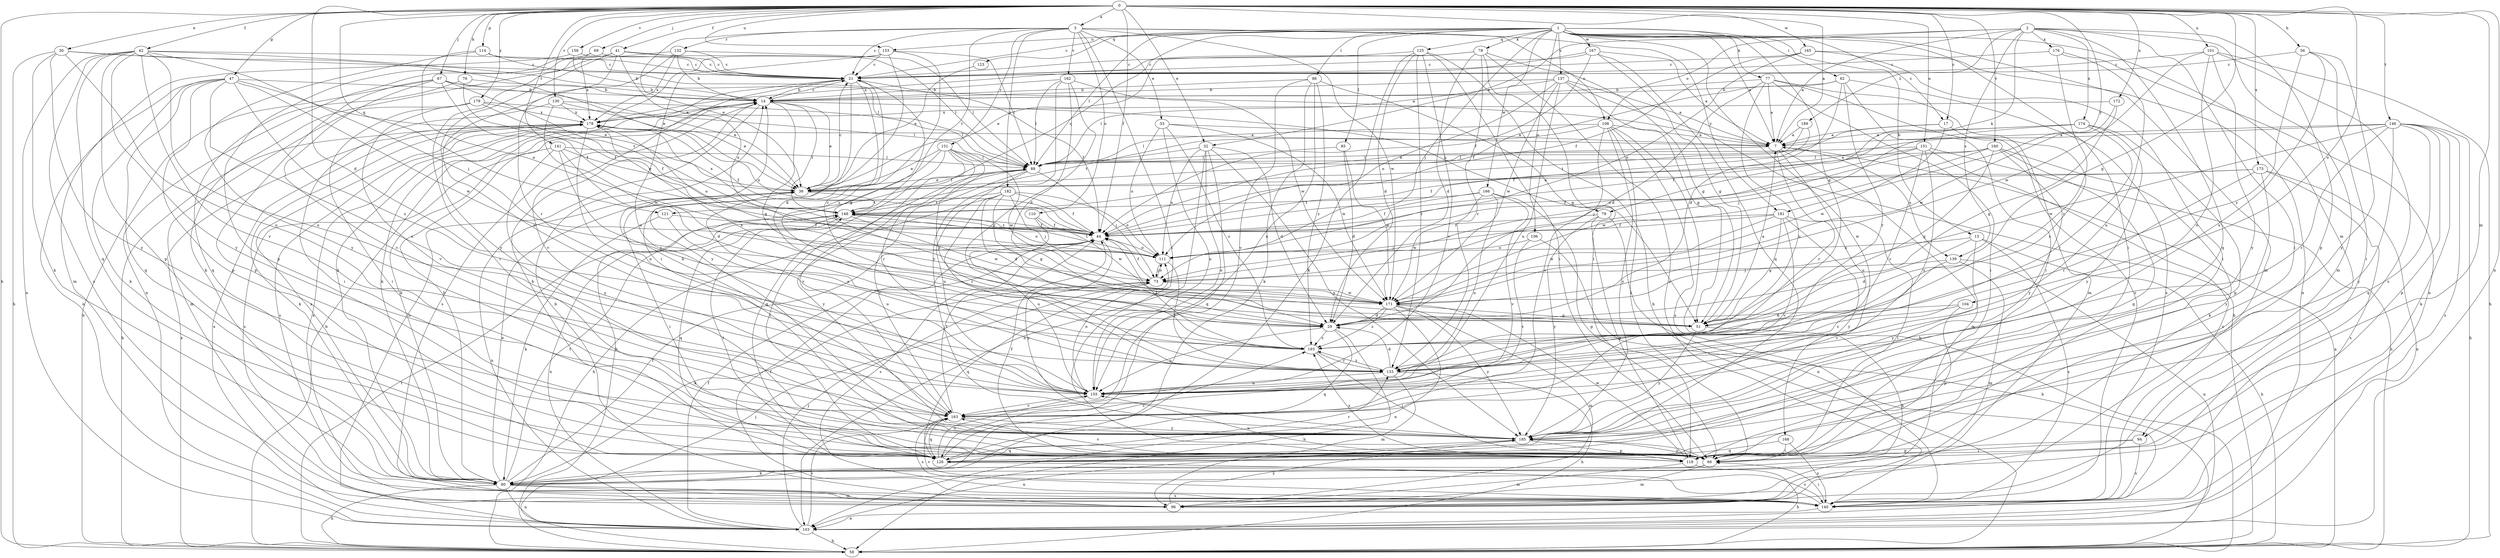 strict digraph  {
0;
1;
2;
3;
7;
13;
14;
17;
21;
29;
30;
32;
33;
36;
41;
42;
44;
47;
51;
56;
58;
62;
66;
67;
69;
73;
76;
77;
78;
79;
80;
85;
86;
88;
94;
96;
101;
103;
104;
106;
108;
110;
111;
114;
118;
121;
123;
125;
126;
130;
131;
132;
133;
137;
139;
140;
141;
146;
148;
151;
153;
155;
158;
160;
162;
163;
165;
166;
167;
168;
171;
172;
173;
174;
176;
178;
179;
181;
182;
185;
189;
193;
0 -> 3  [label=a];
0 -> 7  [label=a];
0 -> 17  [label=c];
0 -> 29  [label=d];
0 -> 30  [label=e];
0 -> 32  [label=e];
0 -> 41  [label=f];
0 -> 42  [label=f];
0 -> 44  [label=f];
0 -> 47  [label=g];
0 -> 51  [label=g];
0 -> 56  [label=h];
0 -> 58  [label=h];
0 -> 67  [label=j];
0 -> 69  [label=j];
0 -> 76  [label=k];
0 -> 94  [label=m];
0 -> 101  [label=n];
0 -> 103  [label=n];
0 -> 104  [label=o];
0 -> 114  [label=p];
0 -> 121  [label=q];
0 -> 130  [label=r];
0 -> 141  [label=t];
0 -> 146  [label=t];
0 -> 151  [label=u];
0 -> 153  [label=u];
0 -> 158  [label=v];
0 -> 160  [label=v];
0 -> 165  [label=w];
0 -> 172  [label=x];
0 -> 173  [label=x];
0 -> 179  [label=y];
0 -> 181  [label=y];
1 -> 7  [label=a];
1 -> 13  [label=b];
1 -> 17  [label=c];
1 -> 21  [label=c];
1 -> 51  [label=g];
1 -> 62  [label=i];
1 -> 66  [label=i];
1 -> 73  [label=j];
1 -> 77  [label=k];
1 -> 78  [label=k];
1 -> 85  [label=l];
1 -> 86  [label=l];
1 -> 88  [label=l];
1 -> 94  [label=m];
1 -> 96  [label=m];
1 -> 106  [label=o];
1 -> 121  [label=q];
1 -> 123  [label=q];
1 -> 125  [label=q];
1 -> 137  [label=s];
1 -> 153  [label=u];
1 -> 166  [label=w];
1 -> 167  [label=w];
1 -> 168  [label=w];
2 -> 7  [label=a];
2 -> 32  [label=e];
2 -> 66  [label=i];
2 -> 79  [label=k];
2 -> 96  [label=m];
2 -> 108  [label=o];
2 -> 118  [label=p];
2 -> 126  [label=q];
2 -> 139  [label=s];
2 -> 174  [label=x];
2 -> 176  [label=x];
2 -> 189  [label=z];
3 -> 21  [label=c];
3 -> 33  [label=e];
3 -> 36  [label=e];
3 -> 66  [label=i];
3 -> 108  [label=o];
3 -> 110  [label=o];
3 -> 131  [label=r];
3 -> 132  [label=r];
3 -> 148  [label=t];
3 -> 162  [label=v];
3 -> 171  [label=w];
3 -> 181  [label=y];
3 -> 182  [label=y];
7 -> 88  [label=l];
7 -> 96  [label=m];
7 -> 133  [label=r];
7 -> 139  [label=s];
7 -> 155  [label=u];
13 -> 29  [label=d];
13 -> 58  [label=h];
13 -> 111  [label=o];
13 -> 140  [label=s];
13 -> 185  [label=y];
14 -> 21  [label=c];
14 -> 36  [label=e];
14 -> 51  [label=g];
14 -> 79  [label=k];
14 -> 80  [label=k];
14 -> 103  [label=n];
14 -> 140  [label=s];
14 -> 148  [label=t];
14 -> 178  [label=x];
17 -> 7  [label=a];
17 -> 36  [label=e];
17 -> 171  [label=w];
17 -> 193  [label=z];
21 -> 14  [label=b];
21 -> 29  [label=d];
21 -> 44  [label=f];
21 -> 51  [label=g];
21 -> 80  [label=k];
21 -> 163  [label=v];
21 -> 185  [label=y];
29 -> 21  [label=c];
29 -> 58  [label=h];
29 -> 126  [label=q];
29 -> 155  [label=u];
29 -> 193  [label=z];
30 -> 21  [label=c];
30 -> 36  [label=e];
30 -> 58  [label=h];
30 -> 80  [label=k];
30 -> 155  [label=u];
30 -> 185  [label=y];
32 -> 29  [label=d];
32 -> 88  [label=l];
32 -> 103  [label=n];
32 -> 111  [label=o];
32 -> 126  [label=q];
32 -> 155  [label=u];
32 -> 185  [label=y];
33 -> 7  [label=a];
33 -> 111  [label=o];
33 -> 155  [label=u];
33 -> 171  [label=w];
33 -> 193  [label=z];
36 -> 21  [label=c];
36 -> 66  [label=i];
36 -> 88  [label=l];
36 -> 103  [label=n];
36 -> 148  [label=t];
41 -> 21  [label=c];
41 -> 66  [label=i];
41 -> 88  [label=l];
41 -> 103  [label=n];
41 -> 111  [label=o];
41 -> 133  [label=r];
41 -> 185  [label=y];
42 -> 7  [label=a];
42 -> 21  [label=c];
42 -> 73  [label=j];
42 -> 103  [label=n];
42 -> 118  [label=p];
42 -> 126  [label=q];
42 -> 140  [label=s];
42 -> 155  [label=u];
42 -> 163  [label=v];
42 -> 185  [label=y];
44 -> 111  [label=o];
44 -> 140  [label=s];
44 -> 148  [label=t];
44 -> 178  [label=x];
44 -> 185  [label=y];
47 -> 14  [label=b];
47 -> 36  [label=e];
47 -> 80  [label=k];
47 -> 103  [label=n];
47 -> 118  [label=p];
47 -> 126  [label=q];
47 -> 155  [label=u];
47 -> 171  [label=w];
47 -> 193  [label=z];
51 -> 7  [label=a];
51 -> 80  [label=k];
51 -> 178  [label=x];
51 -> 185  [label=y];
56 -> 21  [label=c];
56 -> 66  [label=i];
56 -> 155  [label=u];
56 -> 185  [label=y];
56 -> 193  [label=z];
58 -> 7  [label=a];
58 -> 14  [label=b];
58 -> 73  [label=j];
58 -> 148  [label=t];
58 -> 178  [label=x];
62 -> 14  [label=b];
62 -> 29  [label=d];
62 -> 44  [label=f];
62 -> 66  [label=i];
62 -> 133  [label=r];
62 -> 140  [label=s];
66 -> 80  [label=k];
66 -> 96  [label=m];
66 -> 155  [label=u];
66 -> 163  [label=v];
66 -> 185  [label=y];
67 -> 14  [label=b];
67 -> 36  [label=e];
67 -> 44  [label=f];
67 -> 58  [label=h];
67 -> 118  [label=p];
67 -> 148  [label=t];
67 -> 163  [label=v];
69 -> 21  [label=c];
69 -> 118  [label=p];
69 -> 178  [label=x];
73 -> 44  [label=f];
73 -> 80  [label=k];
73 -> 111  [label=o];
73 -> 126  [label=q];
73 -> 171  [label=w];
76 -> 14  [label=b];
76 -> 44  [label=f];
76 -> 126  [label=q];
77 -> 7  [label=a];
77 -> 14  [label=b];
77 -> 29  [label=d];
77 -> 66  [label=i];
77 -> 96  [label=m];
77 -> 140  [label=s];
77 -> 155  [label=u];
78 -> 21  [label=c];
78 -> 29  [label=d];
78 -> 36  [label=e];
78 -> 51  [label=g];
78 -> 66  [label=i];
78 -> 133  [label=r];
78 -> 140  [label=s];
79 -> 44  [label=f];
79 -> 103  [label=n];
79 -> 118  [label=p];
79 -> 185  [label=y];
80 -> 14  [label=b];
80 -> 36  [label=e];
80 -> 44  [label=f];
80 -> 58  [label=h];
80 -> 96  [label=m];
80 -> 103  [label=n];
80 -> 140  [label=s];
80 -> 148  [label=t];
80 -> 178  [label=x];
85 -> 29  [label=d];
85 -> 88  [label=l];
85 -> 171  [label=w];
86 -> 14  [label=b];
86 -> 51  [label=g];
86 -> 80  [label=k];
86 -> 155  [label=u];
86 -> 163  [label=v];
86 -> 193  [label=z];
88 -> 36  [label=e];
88 -> 73  [label=j];
88 -> 155  [label=u];
88 -> 163  [label=v];
88 -> 185  [label=y];
94 -> 66  [label=i];
94 -> 118  [label=p];
94 -> 140  [label=s];
96 -> 14  [label=b];
96 -> 178  [label=x];
96 -> 185  [label=y];
101 -> 21  [label=c];
101 -> 58  [label=h];
101 -> 140  [label=s];
101 -> 155  [label=u];
101 -> 171  [label=w];
101 -> 185  [label=y];
103 -> 44  [label=f];
103 -> 58  [label=h];
103 -> 73  [label=j];
103 -> 163  [label=v];
103 -> 178  [label=x];
104 -> 29  [label=d];
104 -> 118  [label=p];
104 -> 193  [label=z];
106 -> 58  [label=h];
106 -> 111  [label=o];
106 -> 163  [label=v];
108 -> 7  [label=a];
108 -> 58  [label=h];
108 -> 66  [label=i];
108 -> 88  [label=l];
108 -> 140  [label=s];
108 -> 148  [label=t];
108 -> 163  [label=v];
108 -> 185  [label=y];
110 -> 44  [label=f];
110 -> 155  [label=u];
110 -> 171  [label=w];
111 -> 73  [label=j];
111 -> 133  [label=r];
111 -> 148  [label=t];
114 -> 21  [label=c];
114 -> 88  [label=l];
114 -> 111  [label=o];
114 -> 185  [label=y];
118 -> 44  [label=f];
118 -> 58  [label=h];
118 -> 96  [label=m];
118 -> 171  [label=w];
118 -> 193  [label=z];
121 -> 44  [label=f];
121 -> 80  [label=k];
121 -> 155  [label=u];
123 -> 36  [label=e];
125 -> 21  [label=c];
125 -> 29  [label=d];
125 -> 58  [label=h];
125 -> 66  [label=i];
125 -> 80  [label=k];
125 -> 133  [label=r];
125 -> 163  [label=v];
126 -> 14  [label=b];
126 -> 88  [label=l];
126 -> 133  [label=r];
126 -> 140  [label=s];
126 -> 148  [label=t];
126 -> 155  [label=u];
126 -> 193  [label=z];
130 -> 36  [label=e];
130 -> 66  [label=i];
130 -> 88  [label=l];
130 -> 171  [label=w];
130 -> 178  [label=x];
131 -> 36  [label=e];
131 -> 58  [label=h];
131 -> 88  [label=l];
131 -> 126  [label=q];
131 -> 133  [label=r];
131 -> 163  [label=v];
131 -> 171  [label=w];
131 -> 193  [label=z];
132 -> 14  [label=b];
132 -> 21  [label=c];
132 -> 80  [label=k];
132 -> 88  [label=l];
132 -> 155  [label=u];
132 -> 178  [label=x];
133 -> 29  [label=d];
133 -> 36  [label=e];
133 -> 58  [label=h];
133 -> 96  [label=m];
133 -> 155  [label=u];
133 -> 193  [label=z];
137 -> 7  [label=a];
137 -> 14  [label=b];
137 -> 51  [label=g];
137 -> 58  [label=h];
137 -> 88  [label=l];
137 -> 111  [label=o];
137 -> 155  [label=u];
137 -> 171  [label=w];
139 -> 73  [label=j];
139 -> 96  [label=m];
139 -> 103  [label=n];
139 -> 163  [label=v];
140 -> 44  [label=f];
140 -> 66  [label=i];
140 -> 103  [label=n];
140 -> 163  [label=v];
141 -> 29  [label=d];
141 -> 36  [label=e];
141 -> 88  [label=l];
141 -> 140  [label=s];
141 -> 185  [label=y];
141 -> 193  [label=z];
146 -> 7  [label=a];
146 -> 36  [label=e];
146 -> 58  [label=h];
146 -> 80  [label=k];
146 -> 118  [label=p];
146 -> 126  [label=q];
146 -> 133  [label=r];
146 -> 140  [label=s];
146 -> 171  [label=w];
146 -> 185  [label=y];
148 -> 44  [label=f];
148 -> 103  [label=n];
148 -> 111  [label=o];
148 -> 126  [label=q];
148 -> 171  [label=w];
148 -> 178  [label=x];
151 -> 44  [label=f];
151 -> 58  [label=h];
151 -> 88  [label=l];
151 -> 111  [label=o];
151 -> 133  [label=r];
151 -> 140  [label=s];
151 -> 155  [label=u];
153 -> 21  [label=c];
153 -> 66  [label=i];
153 -> 80  [label=k];
153 -> 88  [label=l];
153 -> 155  [label=u];
153 -> 193  [label=z];
155 -> 111  [label=o];
155 -> 163  [label=v];
158 -> 14  [label=b];
158 -> 21  [label=c];
158 -> 96  [label=m];
160 -> 51  [label=g];
160 -> 73  [label=j];
160 -> 80  [label=k];
160 -> 88  [label=l];
160 -> 126  [label=q];
160 -> 171  [label=w];
160 -> 185  [label=y];
162 -> 14  [label=b];
162 -> 29  [label=d];
162 -> 88  [label=l];
162 -> 133  [label=r];
162 -> 171  [label=w];
162 -> 185  [label=y];
163 -> 14  [label=b];
163 -> 44  [label=f];
163 -> 126  [label=q];
163 -> 140  [label=s];
163 -> 185  [label=y];
165 -> 21  [label=c];
165 -> 44  [label=f];
165 -> 66  [label=i];
165 -> 103  [label=n];
165 -> 111  [label=o];
166 -> 44  [label=f];
166 -> 118  [label=p];
166 -> 148  [label=t];
166 -> 155  [label=u];
166 -> 163  [label=v];
166 -> 171  [label=w];
167 -> 7  [label=a];
167 -> 21  [label=c];
167 -> 44  [label=f];
167 -> 51  [label=g];
167 -> 126  [label=q];
167 -> 178  [label=x];
168 -> 66  [label=i];
168 -> 126  [label=q];
168 -> 140  [label=s];
171 -> 29  [label=d];
171 -> 51  [label=g];
171 -> 96  [label=m];
171 -> 103  [label=n];
171 -> 185  [label=y];
171 -> 193  [label=z];
172 -> 51  [label=g];
172 -> 171  [label=w];
172 -> 178  [label=x];
173 -> 36  [label=e];
173 -> 44  [label=f];
173 -> 103  [label=n];
173 -> 133  [label=r];
173 -> 140  [label=s];
173 -> 185  [label=y];
174 -> 7  [label=a];
174 -> 44  [label=f];
174 -> 73  [label=j];
174 -> 118  [label=p];
174 -> 133  [label=r];
174 -> 185  [label=y];
176 -> 21  [label=c];
176 -> 103  [label=n];
176 -> 133  [label=r];
176 -> 155  [label=u];
178 -> 7  [label=a];
178 -> 44  [label=f];
178 -> 58  [label=h];
178 -> 80  [label=k];
178 -> 111  [label=o];
178 -> 140  [label=s];
178 -> 155  [label=u];
179 -> 44  [label=f];
179 -> 66  [label=i];
179 -> 88  [label=l];
179 -> 96  [label=m];
179 -> 163  [label=v];
179 -> 178  [label=x];
181 -> 44  [label=f];
181 -> 51  [label=g];
181 -> 66  [label=i];
181 -> 73  [label=j];
181 -> 163  [label=v];
181 -> 171  [label=w];
181 -> 185  [label=y];
182 -> 29  [label=d];
182 -> 44  [label=f];
182 -> 51  [label=g];
182 -> 58  [label=h];
182 -> 73  [label=j];
182 -> 111  [label=o];
182 -> 133  [label=r];
182 -> 148  [label=t];
185 -> 66  [label=i];
185 -> 103  [label=n];
185 -> 118  [label=p];
185 -> 126  [label=q];
189 -> 7  [label=a];
189 -> 44  [label=f];
189 -> 148  [label=t];
193 -> 44  [label=f];
193 -> 66  [label=i];
193 -> 133  [label=r];
}
